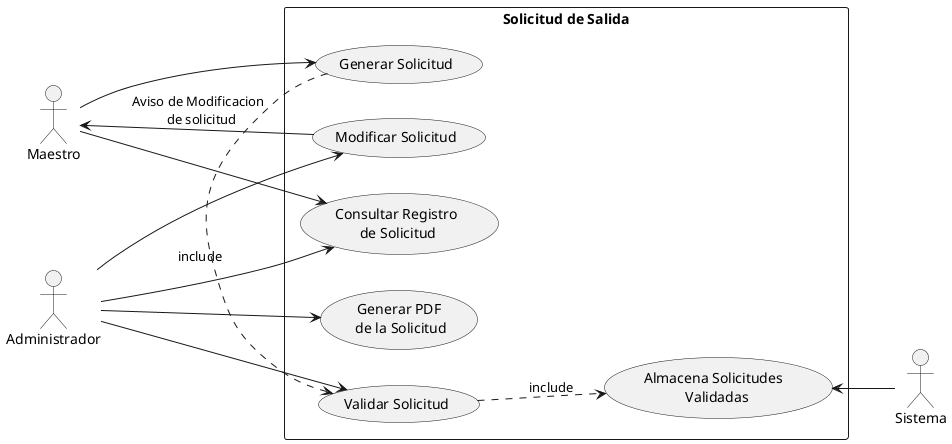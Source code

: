 @startuml CU_PG_SolicitudSalida

/'diagrama de caso de uso para utilizacion de solicitud de salida'/
left to right direction
actor "Maestro" as M1
actor "Administrador" as A1
actor "Sistema" as S1
rectangle "Solicitud de Salida" {
    usecase "Generar Solicitud" as US1
    usecase "Consultar Registro\n de Solicitud" as US2
    usecase "Validar Solicitud"  as US3
    usecase "Modificar Solicitud" as US4
    usecase "Generar PDF\n de la Solicitud" as US5
    usecase "Almacena Solicitudes \n Validadas" as US6
}
M1-->US1
M1-->US2
M1<--US4 : Aviso de Modificacion \n de solicitud
A1-->US3
A1-->US2
A1-->US4
A1-->US5
US1 .> US3 : include
US3 ..> US6 : include
US6<-- S1


@enduml
